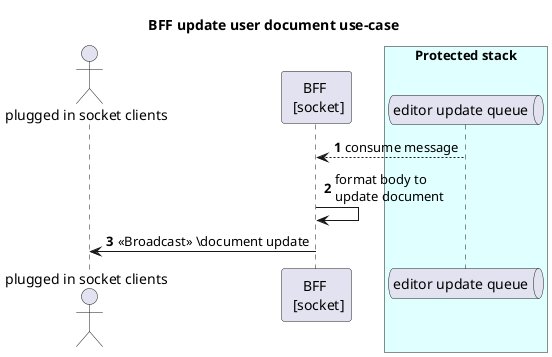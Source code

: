 @startuml
  autonumber
  title "BFF update user document use-case"

  actor "plugged in socket clients" as client
  participant "BFF \n [socket]" as BFF
  box "Protected stack" #LightCyan
    queue "editor update queue" as EditorUpdateQueue
  end box
  BFF <-- EditorUpdateQueue: consume message
  BFF -> BFF: format body to \nupdate document
  client <- BFF: <<Broadcast>> \document update
@enduml